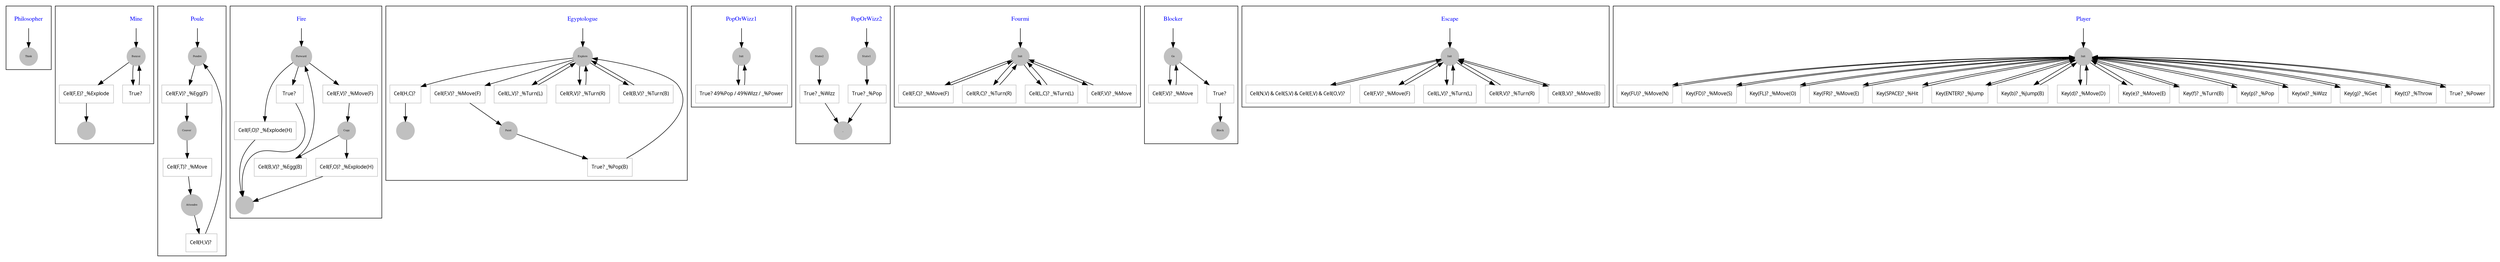 // THE AUTOMATA in DOT FORMAT 

digraph bot{
node[shape=box, fontsize=16, color=gray];


subgraph cluster_Philosopher{

"14" [label="Philosopher", shape=none, fontname=times, fontsize=12, fontcolor=blue];

"14" -> "13";
"13" [label="Think", shape=circle, style=filled, fontsize=5];

} // end of Philosopher


subgraph cluster_Mine{

"37" [label="Mine", shape=none, fontname=times, fontsize=12, fontcolor=blue];

"25" [label="Cell(F,E)? _%Explode", shape=box, fontname=comic, fontsize=10];

"36" -> "25";
"25" -> "24";
"30" [label="True? ", shape=box, fontname=comic, fontsize=10];

"36" -> "30";
"30" -> "36";
"37" -> "36";
"24" [label="", shape=circle, style=filled, fontsize=5];

"36" [label="Banzai", shape=circle, style=filled, fontsize=5];

} // end of Mine


subgraph cluster_Poule{

"79" [label="Poule", shape=none, fontname=times, fontsize=12, fontcolor=blue];

"50" [label="Cell(F,V)? _%Egg(F)", shape=box, fontname=comic, fontsize=10];

"78" -> "50";
"50" -> "49";
"63" [label="Cell(F,T)? _%Move", shape=box, fontname=comic, fontsize=10];

"49" -> "63";
"63" -> "62";
"75" [label="Cell(H,V)? ", shape=box, fontname=comic, fontsize=10];

"62" -> "75";
"75" -> "78";
"79" -> "78";
"62" [label="Attendre", shape=circle, style=filled, fontsize=5];

"78" [label="Pondre", shape=circle, style=filled, fontsize=5];

"49" [label="Couver", shape=circle, style=filled, fontsize=5];

} // end of Poule


subgraph cluster_Fire{

"140" [label="Fire", shape=none, fontname=times, fontsize=12, fontcolor=blue];

"92" [label="Cell(F,V)? _%Move(F)", shape=box, fontname=comic, fontsize=10];

"139" -> "92";
"92" -> "91";
"104" [label="Cell(F,O)? _%Explode(H)", shape=box, fontname=comic, fontsize=10];

"139" -> "104";
"104" -> "103";
"109" [label="True? ", shape=box, fontname=comic, fontsize=10];

"139" -> "109";
"109" -> "103";
"124" [label="Cell(F,O)? _%Explode(H)", shape=box, fontname=comic, fontsize=10];

"91" -> "124";
"124" -> "103";
"136" [label="Cell(B,V)? _%Egg(B)", shape=box, fontname=comic, fontsize=10];

"91" -> "136";
"136" -> "139";
"140" -> "139";
"103" [label="", shape=circle, style=filled, fontsize=5];

"91" [label="Copy", shape=circle, style=filled, fontsize=5];

"139" [label="Forward", shape=circle, style=filled, fontsize=5];

} // end of Fire


subgraph cluster_Egyptologue{

"213" [label="Egyptologue", shape=none, fontname=times, fontsize=12, fontcolor=blue];

"150" [label="Cell(H,C)? ", shape=box, fontname=comic, fontsize=10];

"212" -> "150";
"150" -> "149";
"162" [label="Cell(F,V)? _%Move(F)", shape=box, fontname=comic, fontsize=10];

"212" -> "162";
"162" -> "161";
"174" [label="Cell(L,V)? _%Turn(L)", shape=box, fontname=comic, fontsize=10];

"212" -> "174";
"174" -> "212";
"186" [label="Cell(R,V)? _%Turn(R)", shape=box, fontname=comic, fontsize=10];

"212" -> "186";
"186" -> "212";
"198" [label="Cell(B,V)? _%Turn(B)", shape=box, fontname=comic, fontsize=10];

"212" -> "198";
"198" -> "212";
"209" [label="True? _%Pop(B)", shape=box, fontname=comic, fontsize=10];

"161" -> "209";
"209" -> "212";
"213" -> "212";
"149" [label="", shape=circle, style=filled, fontsize=5];

"212" [label="Explore", shape=circle, style=filled, fontsize=5];

"161" [label="Paint", shape=circle, style=filled, fontsize=5];

} // end of Egyptologue


subgraph cluster_PopOrWizz1{

"226" [label="PopOrWizz1", shape=none, fontname=times, fontsize=12, fontcolor=blue];

"222" [label="True? 49%Pop / 49%Wizz / _%Power", shape=box, fontname=comic, fontsize=10];

"225" -> "222";
"222" -> "225";
"226" -> "225";
"225" [label="Init", shape=circle, style=filled, fontsize=5];

} // end of PopOrWizz1


subgraph cluster_PopOrWizz2{

"246" [label="PopOrWizz2", shape=none, fontname=times, fontsize=12, fontcolor=blue];

"233" [label="True? _%Pop", shape=box, fontname=comic, fontsize=10];

"245" -> "233";
"233" -> "232";
"242" [label="True? _%Wizz", shape=box, fontname=comic, fontsize=10];

"236" -> "242";
"242" -> "232";
"246" -> "245";
"245" [label="State1", shape=circle, style=filled, fontsize=5];

"236" [label="State2", shape=circle, style=filled, fontsize=5];

"232" [label="_", shape=circle, style=filled, fontsize=5];

} // end of PopOrWizz2


subgraph cluster_Fourmi{

"297" [label="Fourmi", shape=none, fontname=times, fontsize=12, fontcolor=blue];

"259" [label="Cell(F,C)? _%Move(F)", shape=box, fontname=comic, fontsize=10];

"296" -> "259";
"259" -> "296";
"271" [label="Cell(R,C)? _%Turn(R)", shape=box, fontname=comic, fontsize=10];

"296" -> "271";
"271" -> "296";
"283" [label="Cell(L,C)? _%Turn(L)", shape=box, fontname=comic, fontsize=10];

"296" -> "283";
"283" -> "296";
"293" [label="Cell(F,V)? _%Move", shape=box, fontname=comic, fontsize=10];

"296" -> "293";
"293" -> "296";
"297" -> "296";
"296" [label="Init", shape=circle, style=filled, fontsize=5];

} // end of Fourmi


subgraph cluster_Blocker{

"320" [label="Blocker", shape=none, fontname=times, fontsize=12, fontcolor=blue];

"308" [label="Cell(F,V)? _%Move", shape=box, fontname=comic, fontsize=10];

"319" -> "308";
"308" -> "319";
"313" [label="True? ", shape=box, fontname=comic, fontsize=10];

"319" -> "313";
"313" -> "312";
"320" -> "319";
"319" [label="Go", shape=circle, style=filled, fontsize=5];

"312" [label="Block", shape=circle, style=filled, fontsize=5];

} // end of Blocker


subgraph cluster_Escape{

"400" [label="Escape", shape=none, fontname=times, fontsize=12, fontcolor=blue];

"348" [label="Cell(N,V) & Cell(S,V) & Cell(E,V) & Cell(O,V)? ", shape=box, fontname=comic, fontsize=10];

"399" -> "348";
"348" -> "399";
"360" [label="Cell(F,V)? _%Move(F)", shape=box, fontname=comic, fontsize=10];

"399" -> "360";
"360" -> "399";
"372" [label="Cell(L,V)? _%Turn(L)", shape=box, fontname=comic, fontsize=10];

"399" -> "372";
"372" -> "399";
"384" [label="Cell(R,V)? _%Turn(R)", shape=box, fontname=comic, fontsize=10];

"399" -> "384";
"384" -> "399";
"396" [label="Cell(B,V)? _%Move(B)", shape=box, fontname=comic, fontsize=10];

"399" -> "396";
"396" -> "399";
"400" -> "399";
"399" [label="Init", shape=circle, style=filled, fontsize=5];

} // end of Escape


subgraph cluster_Player{

"539" [label="Player", shape=none, fontname=times, fontsize=12, fontcolor=blue];

"411" [label="Key(FU)? _%Move(N)", shape=box, fontname=comic, fontsize=10];

"538" -> "411";
"411" -> "538";
"421" [label="Key(FD)? _%Move(S)", shape=box, fontname=comic, fontsize=10];

"538" -> "421";
"421" -> "538";
"431" [label="Key(FL)? _%Move(O)", shape=box, fontname=comic, fontsize=10];

"538" -> "431";
"431" -> "538";
"441" [label="Key(FR)? _%Move(E)", shape=box, fontname=comic, fontsize=10];

"538" -> "441";
"441" -> "538";
"449" [label="Key(SPACE)? _%Hit", shape=box, fontname=comic, fontsize=10];

"538" -> "449";
"449" -> "538";
"457" [label="Key(ENTER)? _%Jump", shape=box, fontname=comic, fontsize=10];

"538" -> "457";
"457" -> "538";
"467" [label="Key(b)? _%Jump(B)", shape=box, fontname=comic, fontsize=10];

"538" -> "467";
"467" -> "538";
"477" [label="Key(d)? _%Move(D)", shape=box, fontname=comic, fontsize=10];

"538" -> "477";
"477" -> "538";
"487" [label="Key(e)? _%Move(E)", shape=box, fontname=comic, fontsize=10];

"538" -> "487";
"487" -> "538";
"497" [label="Key(f)? _%Turn(B)", shape=box, fontname=comic, fontsize=10];

"538" -> "497";
"497" -> "538";
"505" [label="Key(p)? _%Pop", shape=box, fontname=comic, fontsize=10];

"538" -> "505";
"505" -> "538";
"513" [label="Key(w)? _%Wizz", shape=box, fontname=comic, fontsize=10];

"538" -> "513";
"513" -> "538";
"521" [label="Key(g)? _%Get", shape=box, fontname=comic, fontsize=10];

"538" -> "521";
"521" -> "538";
"529" [label="Key(t)? _%Throw", shape=box, fontname=comic, fontsize=10];

"538" -> "529";
"529" -> "538";
"535" [label="True? _%Power", shape=box, fontname=comic, fontsize=10];

"538" -> "535";
"535" -> "538";
"539" -> "538";
"538" [label="Init", shape=circle, style=filled, fontsize=5];

} // end of Player

} // end of bot
